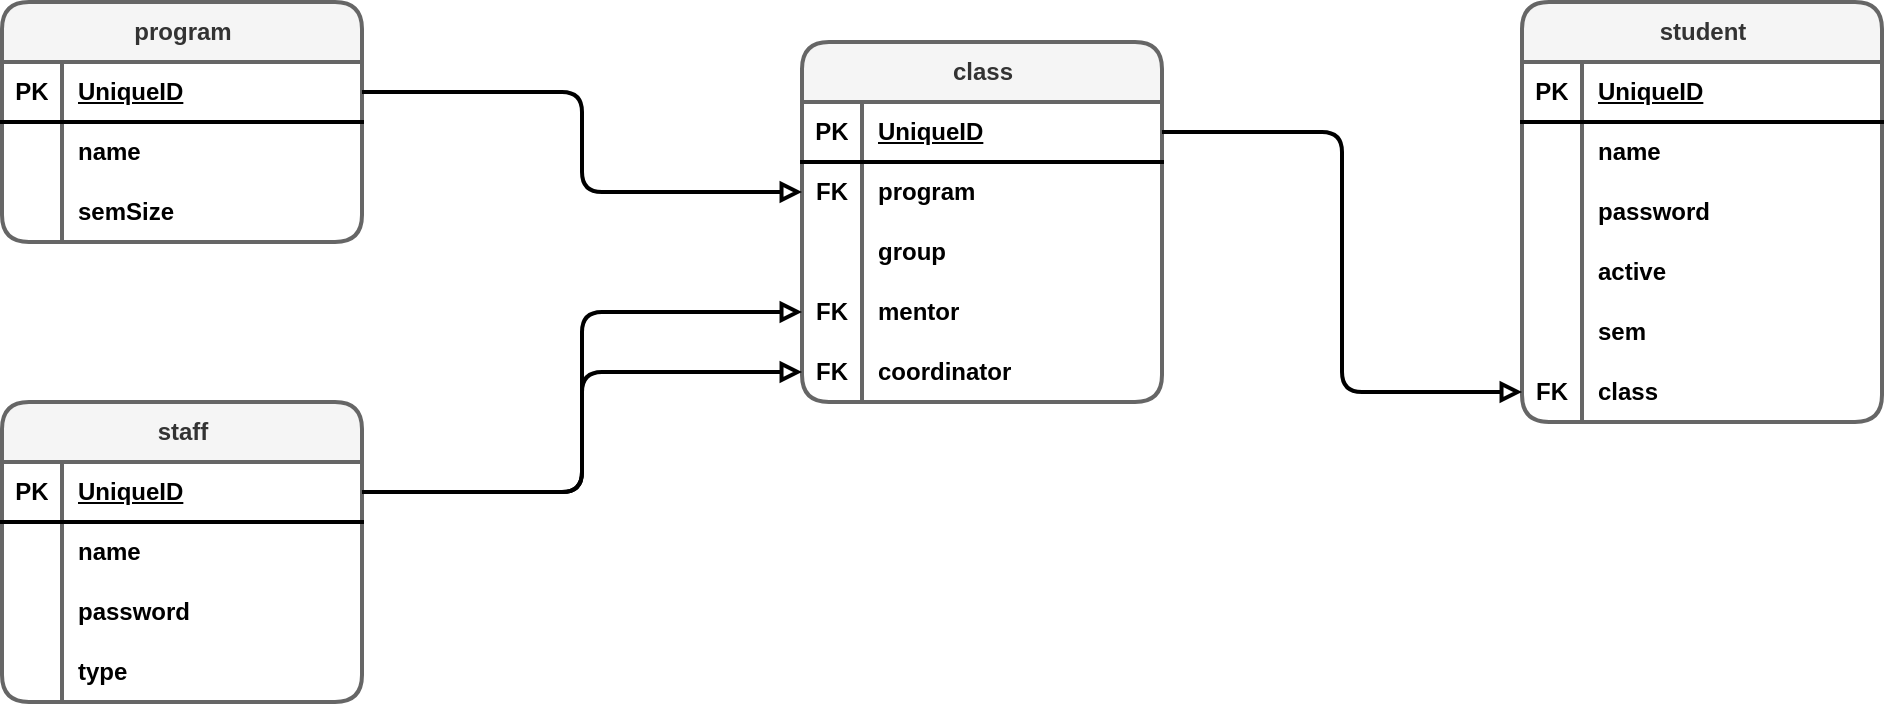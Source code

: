 <mxfile version="24.2.1" type="github">
  <diagram name="Page-1" id="ZDNNRLV603nkIxV9F6Sn">
    <mxGraphModel dx="2284" dy="831" grid="1" gridSize="10" guides="1" tooltips="1" connect="1" arrows="1" fold="1" page="0" pageScale="1" pageWidth="850" pageHeight="1100" math="0" shadow="0">
      <root>
        <mxCell id="0" />
        <mxCell id="1" parent="0" />
        <mxCell id="JDPoeaviNPdA7aaqJgDD-18" value="program" style="shape=table;startSize=30;container=1;collapsible=1;childLayout=tableLayout;fixedRows=1;rowLines=0;fontStyle=1;align=center;resizeLast=1;html=1;rounded=1;strokeColor=#666666;strokeWidth=2;verticalAlign=middle;fontFamily=Helvetica;fontSize=12;fontColor=#333333;fillColor=#f5f5f5;" parent="1" vertex="1">
          <mxGeometry x="-150" y="160" width="180" height="120" as="geometry" />
        </mxCell>
        <mxCell id="JDPoeaviNPdA7aaqJgDD-19" value="" style="shape=tableRow;horizontal=0;startSize=0;swimlaneHead=0;swimlaneBody=0;fillColor=none;collapsible=0;dropTarget=0;points=[[0,0.5],[1,0.5]];portConstraint=eastwest;top=0;left=0;right=0;bottom=1;rounded=1;strokeColor=default;strokeWidth=2;align=center;verticalAlign=middle;fontFamily=Helvetica;fontSize=12;fontColor=default;fontStyle=1;" parent="JDPoeaviNPdA7aaqJgDD-18" vertex="1">
          <mxGeometry y="30" width="180" height="30" as="geometry" />
        </mxCell>
        <mxCell id="JDPoeaviNPdA7aaqJgDD-20" value="PK" style="shape=partialRectangle;connectable=0;fillColor=none;top=0;left=0;bottom=0;right=0;fontStyle=1;overflow=hidden;whiteSpace=wrap;html=1;rounded=1;strokeColor=default;strokeWidth=2;align=center;verticalAlign=middle;fontFamily=Helvetica;fontSize=12;fontColor=default;" parent="JDPoeaviNPdA7aaqJgDD-19" vertex="1">
          <mxGeometry width="30" height="30" as="geometry">
            <mxRectangle width="30" height="30" as="alternateBounds" />
          </mxGeometry>
        </mxCell>
        <mxCell id="JDPoeaviNPdA7aaqJgDD-21" value="UniqueID" style="shape=partialRectangle;connectable=0;fillColor=none;top=0;left=0;bottom=0;right=0;align=left;spacingLeft=6;fontStyle=5;overflow=hidden;whiteSpace=wrap;html=1;rounded=1;strokeColor=default;strokeWidth=2;verticalAlign=middle;fontFamily=Helvetica;fontSize=12;fontColor=default;" parent="JDPoeaviNPdA7aaqJgDD-19" vertex="1">
          <mxGeometry x="30" width="150" height="30" as="geometry">
            <mxRectangle width="150" height="30" as="alternateBounds" />
          </mxGeometry>
        </mxCell>
        <mxCell id="JDPoeaviNPdA7aaqJgDD-22" value="" style="shape=tableRow;horizontal=0;startSize=0;swimlaneHead=0;swimlaneBody=0;fillColor=none;collapsible=0;dropTarget=0;points=[[0,0.5],[1,0.5]];portConstraint=eastwest;top=0;left=0;right=0;bottom=0;rounded=1;strokeColor=default;strokeWidth=2;align=center;verticalAlign=middle;fontFamily=Helvetica;fontSize=12;fontColor=default;fontStyle=1;" parent="JDPoeaviNPdA7aaqJgDD-18" vertex="1">
          <mxGeometry y="60" width="180" height="30" as="geometry" />
        </mxCell>
        <mxCell id="JDPoeaviNPdA7aaqJgDD-23" value="" style="shape=partialRectangle;connectable=0;fillColor=none;top=0;left=0;bottom=0;right=0;editable=1;overflow=hidden;whiteSpace=wrap;html=1;rounded=1;strokeColor=default;strokeWidth=2;align=center;verticalAlign=middle;fontFamily=Helvetica;fontSize=12;fontColor=default;fontStyle=1;" parent="JDPoeaviNPdA7aaqJgDD-22" vertex="1">
          <mxGeometry width="30" height="30" as="geometry">
            <mxRectangle width="30" height="30" as="alternateBounds" />
          </mxGeometry>
        </mxCell>
        <mxCell id="JDPoeaviNPdA7aaqJgDD-24" value="name" style="shape=partialRectangle;connectable=0;fillColor=none;top=0;left=0;bottom=0;right=0;align=left;spacingLeft=6;overflow=hidden;whiteSpace=wrap;html=1;rounded=1;strokeColor=default;strokeWidth=2;verticalAlign=middle;fontFamily=Helvetica;fontSize=12;fontColor=default;fontStyle=1;" parent="JDPoeaviNPdA7aaqJgDD-22" vertex="1">
          <mxGeometry x="30" width="150" height="30" as="geometry">
            <mxRectangle width="150" height="30" as="alternateBounds" />
          </mxGeometry>
        </mxCell>
        <mxCell id="JDPoeaviNPdA7aaqJgDD-25" value="" style="shape=tableRow;horizontal=0;startSize=0;swimlaneHead=0;swimlaneBody=0;fillColor=none;collapsible=0;dropTarget=0;points=[[0,0.5],[1,0.5]];portConstraint=eastwest;top=0;left=0;right=0;bottom=0;rounded=1;strokeColor=default;strokeWidth=2;align=center;verticalAlign=middle;fontFamily=Helvetica;fontSize=12;fontColor=default;fontStyle=1;" parent="JDPoeaviNPdA7aaqJgDD-18" vertex="1">
          <mxGeometry y="90" width="180" height="30" as="geometry" />
        </mxCell>
        <mxCell id="JDPoeaviNPdA7aaqJgDD-26" value="" style="shape=partialRectangle;connectable=0;fillColor=none;top=0;left=0;bottom=0;right=0;editable=1;overflow=hidden;whiteSpace=wrap;html=1;rounded=1;strokeColor=default;strokeWidth=2;align=center;verticalAlign=middle;fontFamily=Helvetica;fontSize=12;fontColor=default;fontStyle=1;" parent="JDPoeaviNPdA7aaqJgDD-25" vertex="1">
          <mxGeometry width="30" height="30" as="geometry">
            <mxRectangle width="30" height="30" as="alternateBounds" />
          </mxGeometry>
        </mxCell>
        <mxCell id="JDPoeaviNPdA7aaqJgDD-27" value="semSize" style="shape=partialRectangle;connectable=0;fillColor=none;top=0;left=0;bottom=0;right=0;align=left;spacingLeft=6;overflow=hidden;whiteSpace=wrap;html=1;rounded=1;strokeColor=default;strokeWidth=2;verticalAlign=middle;fontFamily=Helvetica;fontSize=12;fontColor=default;fontStyle=1;" parent="JDPoeaviNPdA7aaqJgDD-25" vertex="1">
          <mxGeometry x="30" width="150" height="30" as="geometry">
            <mxRectangle width="150" height="30" as="alternateBounds" />
          </mxGeometry>
        </mxCell>
        <mxCell id="JDPoeaviNPdA7aaqJgDD-31" value="staff" style="shape=table;startSize=30;container=1;collapsible=1;childLayout=tableLayout;fixedRows=1;rowLines=0;fontStyle=1;align=center;resizeLast=1;html=1;rounded=1;strokeColor=#666666;strokeWidth=2;verticalAlign=middle;fontFamily=Helvetica;fontSize=12;fontColor=#333333;fillColor=#f5f5f5;" parent="1" vertex="1">
          <mxGeometry x="-150" y="360" width="180" height="150" as="geometry" />
        </mxCell>
        <mxCell id="JDPoeaviNPdA7aaqJgDD-32" value="" style="shape=tableRow;horizontal=0;startSize=0;swimlaneHead=0;swimlaneBody=0;fillColor=none;collapsible=0;dropTarget=0;points=[[0,0.5],[1,0.5]];portConstraint=eastwest;top=0;left=0;right=0;bottom=1;rounded=1;strokeColor=default;strokeWidth=2;align=center;verticalAlign=middle;fontFamily=Helvetica;fontSize=12;fontColor=default;fontStyle=1;" parent="JDPoeaviNPdA7aaqJgDD-31" vertex="1">
          <mxGeometry y="30" width="180" height="30" as="geometry" />
        </mxCell>
        <mxCell id="JDPoeaviNPdA7aaqJgDD-33" value="PK" style="shape=partialRectangle;connectable=0;fillColor=none;top=0;left=0;bottom=0;right=0;fontStyle=1;overflow=hidden;whiteSpace=wrap;html=1;rounded=1;strokeColor=default;strokeWidth=2;align=center;verticalAlign=middle;fontFamily=Helvetica;fontSize=12;fontColor=default;" parent="JDPoeaviNPdA7aaqJgDD-32" vertex="1">
          <mxGeometry width="30" height="30" as="geometry">
            <mxRectangle width="30" height="30" as="alternateBounds" />
          </mxGeometry>
        </mxCell>
        <mxCell id="JDPoeaviNPdA7aaqJgDD-34" value="UniqueID" style="shape=partialRectangle;connectable=0;fillColor=none;top=0;left=0;bottom=0;right=0;align=left;spacingLeft=6;fontStyle=5;overflow=hidden;whiteSpace=wrap;html=1;rounded=1;strokeColor=default;strokeWidth=2;verticalAlign=middle;fontFamily=Helvetica;fontSize=12;fontColor=default;" parent="JDPoeaviNPdA7aaqJgDD-32" vertex="1">
          <mxGeometry x="30" width="150" height="30" as="geometry">
            <mxRectangle width="150" height="30" as="alternateBounds" />
          </mxGeometry>
        </mxCell>
        <mxCell id="JDPoeaviNPdA7aaqJgDD-35" value="" style="shape=tableRow;horizontal=0;startSize=0;swimlaneHead=0;swimlaneBody=0;fillColor=none;collapsible=0;dropTarget=0;points=[[0,0.5],[1,0.5]];portConstraint=eastwest;top=0;left=0;right=0;bottom=0;rounded=1;strokeColor=default;strokeWidth=2;align=center;verticalAlign=middle;fontFamily=Helvetica;fontSize=12;fontColor=default;fontStyle=1;" parent="JDPoeaviNPdA7aaqJgDD-31" vertex="1">
          <mxGeometry y="60" width="180" height="30" as="geometry" />
        </mxCell>
        <mxCell id="JDPoeaviNPdA7aaqJgDD-36" value="" style="shape=partialRectangle;connectable=0;fillColor=none;top=0;left=0;bottom=0;right=0;editable=1;overflow=hidden;whiteSpace=wrap;html=1;rounded=1;strokeColor=default;strokeWidth=2;align=center;verticalAlign=middle;fontFamily=Helvetica;fontSize=12;fontColor=default;fontStyle=1;" parent="JDPoeaviNPdA7aaqJgDD-35" vertex="1">
          <mxGeometry width="30" height="30" as="geometry">
            <mxRectangle width="30" height="30" as="alternateBounds" />
          </mxGeometry>
        </mxCell>
        <mxCell id="JDPoeaviNPdA7aaqJgDD-37" value="name" style="shape=partialRectangle;connectable=0;fillColor=none;top=0;left=0;bottom=0;right=0;align=left;spacingLeft=6;overflow=hidden;whiteSpace=wrap;html=1;rounded=1;strokeColor=default;strokeWidth=2;verticalAlign=middle;fontFamily=Helvetica;fontSize=12;fontColor=default;fontStyle=1;" parent="JDPoeaviNPdA7aaqJgDD-35" vertex="1">
          <mxGeometry x="30" width="150" height="30" as="geometry">
            <mxRectangle width="150" height="30" as="alternateBounds" />
          </mxGeometry>
        </mxCell>
        <mxCell id="JDPoeaviNPdA7aaqJgDD-38" value="" style="shape=tableRow;horizontal=0;startSize=0;swimlaneHead=0;swimlaneBody=0;fillColor=none;collapsible=0;dropTarget=0;points=[[0,0.5],[1,0.5]];portConstraint=eastwest;top=0;left=0;right=0;bottom=0;rounded=1;strokeColor=default;strokeWidth=2;align=center;verticalAlign=middle;fontFamily=Helvetica;fontSize=12;fontColor=default;fontStyle=1;" parent="JDPoeaviNPdA7aaqJgDD-31" vertex="1">
          <mxGeometry y="90" width="180" height="30" as="geometry" />
        </mxCell>
        <mxCell id="JDPoeaviNPdA7aaqJgDD-39" value="" style="shape=partialRectangle;connectable=0;fillColor=none;top=0;left=0;bottom=0;right=0;editable=1;overflow=hidden;whiteSpace=wrap;html=1;rounded=1;strokeColor=default;strokeWidth=2;align=center;verticalAlign=middle;fontFamily=Helvetica;fontSize=12;fontColor=default;fontStyle=1;" parent="JDPoeaviNPdA7aaqJgDD-38" vertex="1">
          <mxGeometry width="30" height="30" as="geometry">
            <mxRectangle width="30" height="30" as="alternateBounds" />
          </mxGeometry>
        </mxCell>
        <mxCell id="JDPoeaviNPdA7aaqJgDD-40" value="password" style="shape=partialRectangle;connectable=0;fillColor=none;top=0;left=0;bottom=0;right=0;align=left;spacingLeft=6;overflow=hidden;whiteSpace=wrap;html=1;rounded=1;strokeColor=default;strokeWidth=2;verticalAlign=middle;fontFamily=Helvetica;fontSize=12;fontColor=default;fontStyle=1;" parent="JDPoeaviNPdA7aaqJgDD-38" vertex="1">
          <mxGeometry x="30" width="150" height="30" as="geometry">
            <mxRectangle width="150" height="30" as="alternateBounds" />
          </mxGeometry>
        </mxCell>
        <mxCell id="CuE1meKzxwOfA0reKoxn-1" value="" style="shape=tableRow;horizontal=0;startSize=0;swimlaneHead=0;swimlaneBody=0;fillColor=none;collapsible=0;dropTarget=0;points=[[0,0.5],[1,0.5]];portConstraint=eastwest;top=0;left=0;right=0;bottom=0;rounded=1;strokeColor=default;strokeWidth=2;align=center;verticalAlign=middle;fontFamily=Helvetica;fontSize=12;fontColor=default;fontStyle=1;" parent="JDPoeaviNPdA7aaqJgDD-31" vertex="1">
          <mxGeometry y="120" width="180" height="30" as="geometry" />
        </mxCell>
        <mxCell id="CuE1meKzxwOfA0reKoxn-2" value="" style="shape=partialRectangle;connectable=0;fillColor=none;top=0;left=0;bottom=0;right=0;editable=1;overflow=hidden;whiteSpace=wrap;html=1;rounded=1;strokeColor=default;strokeWidth=2;align=center;verticalAlign=middle;fontFamily=Helvetica;fontSize=12;fontColor=default;fontStyle=1;" parent="CuE1meKzxwOfA0reKoxn-1" vertex="1">
          <mxGeometry width="30" height="30" as="geometry">
            <mxRectangle width="30" height="30" as="alternateBounds" />
          </mxGeometry>
        </mxCell>
        <mxCell id="CuE1meKzxwOfA0reKoxn-3" value="type" style="shape=partialRectangle;connectable=0;fillColor=none;top=0;left=0;bottom=0;right=0;align=left;spacingLeft=6;overflow=hidden;whiteSpace=wrap;html=1;rounded=1;strokeColor=default;strokeWidth=2;verticalAlign=middle;fontFamily=Helvetica;fontSize=12;fontColor=default;fontStyle=1;" parent="CuE1meKzxwOfA0reKoxn-1" vertex="1">
          <mxGeometry x="30" width="150" height="30" as="geometry">
            <mxRectangle width="150" height="30" as="alternateBounds" />
          </mxGeometry>
        </mxCell>
        <mxCell id="JDPoeaviNPdA7aaqJgDD-41" value="class" style="shape=table;startSize=30;container=1;collapsible=1;childLayout=tableLayout;fixedRows=1;rowLines=0;fontStyle=1;align=center;resizeLast=1;html=1;rounded=1;strokeColor=#666666;strokeWidth=2;verticalAlign=middle;fontFamily=Helvetica;fontSize=12;fontColor=#333333;fillColor=#f5f5f5;shadow=0;" parent="1" vertex="1">
          <mxGeometry x="250" y="180" width="180" height="180" as="geometry" />
        </mxCell>
        <mxCell id="JDPoeaviNPdA7aaqJgDD-42" value="" style="shape=tableRow;horizontal=0;startSize=0;swimlaneHead=0;swimlaneBody=0;fillColor=none;collapsible=0;dropTarget=0;points=[[0,0.5],[1,0.5]];portConstraint=eastwest;top=0;left=0;right=0;bottom=1;rounded=1;strokeColor=default;strokeWidth=2;align=center;verticalAlign=middle;fontFamily=Helvetica;fontSize=12;fontColor=default;fontStyle=1;" parent="JDPoeaviNPdA7aaqJgDD-41" vertex="1">
          <mxGeometry y="30" width="180" height="30" as="geometry" />
        </mxCell>
        <mxCell id="JDPoeaviNPdA7aaqJgDD-43" value="PK" style="shape=partialRectangle;connectable=0;fillColor=none;top=0;left=0;bottom=0;right=0;fontStyle=1;overflow=hidden;whiteSpace=wrap;html=1;rounded=1;strokeColor=default;strokeWidth=2;align=center;verticalAlign=middle;fontFamily=Helvetica;fontSize=12;fontColor=default;" parent="JDPoeaviNPdA7aaqJgDD-42" vertex="1">
          <mxGeometry width="30" height="30" as="geometry">
            <mxRectangle width="30" height="30" as="alternateBounds" />
          </mxGeometry>
        </mxCell>
        <mxCell id="JDPoeaviNPdA7aaqJgDD-44" value="UniqueID" style="shape=partialRectangle;connectable=0;fillColor=none;top=0;left=0;bottom=0;right=0;align=left;spacingLeft=6;fontStyle=5;overflow=hidden;whiteSpace=wrap;html=1;rounded=1;strokeColor=default;strokeWidth=2;verticalAlign=middle;fontFamily=Helvetica;fontSize=12;fontColor=default;" parent="JDPoeaviNPdA7aaqJgDD-42" vertex="1">
          <mxGeometry x="30" width="150" height="30" as="geometry">
            <mxRectangle width="150" height="30" as="alternateBounds" />
          </mxGeometry>
        </mxCell>
        <mxCell id="JDPoeaviNPdA7aaqJgDD-45" value="" style="shape=tableRow;horizontal=0;startSize=0;swimlaneHead=0;swimlaneBody=0;fillColor=none;collapsible=0;dropTarget=0;points=[[0,0.5],[1,0.5]];portConstraint=eastwest;top=0;left=0;right=0;bottom=0;rounded=1;strokeColor=default;strokeWidth=2;align=center;verticalAlign=middle;fontFamily=Helvetica;fontSize=12;fontColor=default;fontStyle=1;" parent="JDPoeaviNPdA7aaqJgDD-41" vertex="1">
          <mxGeometry y="60" width="180" height="30" as="geometry" />
        </mxCell>
        <mxCell id="JDPoeaviNPdA7aaqJgDD-46" value="FK" style="shape=partialRectangle;connectable=0;fillColor=none;top=0;left=0;bottom=0;right=0;editable=1;overflow=hidden;whiteSpace=wrap;html=1;rounded=1;strokeColor=default;strokeWidth=2;align=center;verticalAlign=middle;fontFamily=Helvetica;fontSize=12;fontColor=default;fontStyle=1;" parent="JDPoeaviNPdA7aaqJgDD-45" vertex="1">
          <mxGeometry width="30" height="30" as="geometry">
            <mxRectangle width="30" height="30" as="alternateBounds" />
          </mxGeometry>
        </mxCell>
        <mxCell id="JDPoeaviNPdA7aaqJgDD-47" value="program" style="shape=partialRectangle;connectable=0;fillColor=none;top=0;left=0;bottom=0;right=0;align=left;spacingLeft=6;overflow=hidden;whiteSpace=wrap;html=1;rounded=1;strokeColor=default;strokeWidth=2;verticalAlign=middle;fontFamily=Helvetica;fontSize=12;fontColor=default;fontStyle=1;" parent="JDPoeaviNPdA7aaqJgDD-45" vertex="1">
          <mxGeometry x="30" width="150" height="30" as="geometry">
            <mxRectangle width="150" height="30" as="alternateBounds" />
          </mxGeometry>
        </mxCell>
        <mxCell id="JDPoeaviNPdA7aaqJgDD-48" value="" style="shape=tableRow;horizontal=0;startSize=0;swimlaneHead=0;swimlaneBody=0;fillColor=none;collapsible=0;dropTarget=0;points=[[0,0.5],[1,0.5]];portConstraint=eastwest;top=0;left=0;right=0;bottom=0;rounded=1;strokeColor=default;strokeWidth=2;align=center;verticalAlign=middle;fontFamily=Helvetica;fontSize=12;fontColor=default;fontStyle=1;" parent="JDPoeaviNPdA7aaqJgDD-41" vertex="1">
          <mxGeometry y="90" width="180" height="30" as="geometry" />
        </mxCell>
        <mxCell id="JDPoeaviNPdA7aaqJgDD-49" value="" style="shape=partialRectangle;connectable=0;fillColor=none;top=0;left=0;bottom=0;right=0;editable=1;overflow=hidden;whiteSpace=wrap;html=1;rounded=1;strokeColor=default;strokeWidth=2;align=center;verticalAlign=middle;fontFamily=Helvetica;fontSize=12;fontColor=default;fontStyle=1;" parent="JDPoeaviNPdA7aaqJgDD-48" vertex="1">
          <mxGeometry width="30" height="30" as="geometry">
            <mxRectangle width="30" height="30" as="alternateBounds" />
          </mxGeometry>
        </mxCell>
        <mxCell id="JDPoeaviNPdA7aaqJgDD-50" value="group" style="shape=partialRectangle;connectable=0;fillColor=none;top=0;left=0;bottom=0;right=0;align=left;spacingLeft=6;overflow=hidden;whiteSpace=wrap;html=1;rounded=1;strokeColor=default;strokeWidth=2;verticalAlign=middle;fontFamily=Helvetica;fontSize=12;fontColor=default;fontStyle=1;" parent="JDPoeaviNPdA7aaqJgDD-48" vertex="1">
          <mxGeometry x="30" width="150" height="30" as="geometry">
            <mxRectangle width="150" height="30" as="alternateBounds" />
          </mxGeometry>
        </mxCell>
        <mxCell id="JDPoeaviNPdA7aaqJgDD-51" value="" style="shape=tableRow;horizontal=0;startSize=0;swimlaneHead=0;swimlaneBody=0;fillColor=none;collapsible=0;dropTarget=0;points=[[0,0.5],[1,0.5]];portConstraint=eastwest;top=0;left=0;right=0;bottom=0;rounded=1;strokeColor=default;strokeWidth=2;align=center;verticalAlign=middle;fontFamily=Helvetica;fontSize=12;fontColor=default;fontStyle=1;" parent="JDPoeaviNPdA7aaqJgDD-41" vertex="1">
          <mxGeometry y="120" width="180" height="30" as="geometry" />
        </mxCell>
        <mxCell id="JDPoeaviNPdA7aaqJgDD-52" value="FK" style="shape=partialRectangle;connectable=0;fillColor=none;top=0;left=0;bottom=0;right=0;editable=1;overflow=hidden;whiteSpace=wrap;html=1;rounded=1;strokeColor=default;strokeWidth=2;align=center;verticalAlign=middle;fontFamily=Helvetica;fontSize=12;fontColor=default;fontStyle=1;" parent="JDPoeaviNPdA7aaqJgDD-51" vertex="1">
          <mxGeometry width="30" height="30" as="geometry">
            <mxRectangle width="30" height="30" as="alternateBounds" />
          </mxGeometry>
        </mxCell>
        <mxCell id="JDPoeaviNPdA7aaqJgDD-53" value="mentor" style="shape=partialRectangle;connectable=0;fillColor=none;top=0;left=0;bottom=0;right=0;align=left;spacingLeft=6;overflow=hidden;whiteSpace=wrap;html=1;rounded=1;strokeColor=default;strokeWidth=2;verticalAlign=middle;fontFamily=Helvetica;fontSize=12;fontColor=default;fontStyle=1;" parent="JDPoeaviNPdA7aaqJgDD-51" vertex="1">
          <mxGeometry x="30" width="150" height="30" as="geometry">
            <mxRectangle width="150" height="30" as="alternateBounds" />
          </mxGeometry>
        </mxCell>
        <mxCell id="JDPoeaviNPdA7aaqJgDD-54" value="" style="shape=tableRow;horizontal=0;startSize=0;swimlaneHead=0;swimlaneBody=0;fillColor=none;collapsible=0;dropTarget=0;points=[[0,0.5],[1,0.5]];portConstraint=eastwest;top=0;left=0;right=0;bottom=0;rounded=1;strokeColor=default;strokeWidth=2;align=center;verticalAlign=middle;fontFamily=Helvetica;fontSize=12;fontColor=default;fontStyle=1;" parent="JDPoeaviNPdA7aaqJgDD-41" vertex="1">
          <mxGeometry y="150" width="180" height="30" as="geometry" />
        </mxCell>
        <mxCell id="JDPoeaviNPdA7aaqJgDD-55" value="FK" style="shape=partialRectangle;connectable=0;fillColor=none;top=0;left=0;bottom=0;right=0;editable=1;overflow=hidden;whiteSpace=wrap;html=1;rounded=1;strokeColor=default;strokeWidth=2;align=center;verticalAlign=middle;fontFamily=Helvetica;fontSize=12;fontColor=default;fontStyle=1;" parent="JDPoeaviNPdA7aaqJgDD-54" vertex="1">
          <mxGeometry width="30" height="30" as="geometry">
            <mxRectangle width="30" height="30" as="alternateBounds" />
          </mxGeometry>
        </mxCell>
        <mxCell id="JDPoeaviNPdA7aaqJgDD-56" value="coordinator" style="shape=partialRectangle;connectable=0;fillColor=none;top=0;left=0;bottom=0;right=0;align=left;spacingLeft=6;overflow=hidden;whiteSpace=wrap;html=1;rounded=1;strokeColor=default;strokeWidth=2;verticalAlign=middle;fontFamily=Helvetica;fontSize=12;fontColor=default;fontStyle=1;" parent="JDPoeaviNPdA7aaqJgDD-54" vertex="1">
          <mxGeometry x="30" width="150" height="30" as="geometry">
            <mxRectangle width="150" height="30" as="alternateBounds" />
          </mxGeometry>
        </mxCell>
        <mxCell id="JDPoeaviNPdA7aaqJgDD-61" style="edgeStyle=orthogonalEdgeStyle;curved=0;rounded=1;jumpStyle=arc;jumpSize=10;orthogonalLoop=1;jettySize=auto;html=1;strokeColor=default;strokeWidth=2;align=center;verticalAlign=middle;fontFamily=Helvetica;fontSize=12;fontColor=default;fontStyle=1;labelBackgroundColor=default;endArrow=block;endFill=0;" parent="1" source="JDPoeaviNPdA7aaqJgDD-32" target="JDPoeaviNPdA7aaqJgDD-51" edge="1">
          <mxGeometry relative="1" as="geometry" />
        </mxCell>
        <mxCell id="JDPoeaviNPdA7aaqJgDD-64" style="edgeStyle=orthogonalEdgeStyle;curved=0;rounded=1;jumpStyle=arc;jumpSize=10;orthogonalLoop=1;jettySize=auto;html=1;strokeColor=default;strokeWidth=2;align=center;verticalAlign=middle;fontFamily=Helvetica;fontSize=12;fontColor=default;fontStyle=1;labelBackgroundColor=default;endArrow=block;endFill=0;" parent="1" source="JDPoeaviNPdA7aaqJgDD-32" target="JDPoeaviNPdA7aaqJgDD-54" edge="1">
          <mxGeometry relative="1" as="geometry" />
        </mxCell>
        <mxCell id="JDPoeaviNPdA7aaqJgDD-65" style="edgeStyle=orthogonalEdgeStyle;curved=0;rounded=1;jumpStyle=arc;jumpSize=10;orthogonalLoop=1;jettySize=auto;html=1;strokeColor=default;strokeWidth=2;align=center;verticalAlign=middle;fontFamily=Helvetica;fontSize=12;fontColor=default;fontStyle=1;labelBackgroundColor=default;endArrow=block;endFill=0;" parent="1" source="JDPoeaviNPdA7aaqJgDD-19" target="JDPoeaviNPdA7aaqJgDD-45" edge="1">
          <mxGeometry relative="1" as="geometry" />
        </mxCell>
        <mxCell id="JDPoeaviNPdA7aaqJgDD-66" value="student" style="shape=table;startSize=30;container=1;collapsible=1;childLayout=tableLayout;fixedRows=1;rowLines=0;fontStyle=1;align=center;resizeLast=1;html=1;rounded=1;strokeColor=#666666;strokeWidth=2;verticalAlign=middle;fontFamily=Helvetica;fontSize=12;fontColor=#333333;fillColor=#f5f5f5;" parent="1" vertex="1">
          <mxGeometry x="610" y="160" width="180" height="210" as="geometry" />
        </mxCell>
        <mxCell id="JDPoeaviNPdA7aaqJgDD-67" value="" style="shape=tableRow;horizontal=0;startSize=0;swimlaneHead=0;swimlaneBody=0;fillColor=none;collapsible=0;dropTarget=0;points=[[0,0.5],[1,0.5]];portConstraint=eastwest;top=0;left=0;right=0;bottom=1;rounded=1;strokeColor=default;strokeWidth=2;align=center;verticalAlign=middle;fontFamily=Helvetica;fontSize=12;fontColor=default;fontStyle=1;" parent="JDPoeaviNPdA7aaqJgDD-66" vertex="1">
          <mxGeometry y="30" width="180" height="30" as="geometry" />
        </mxCell>
        <mxCell id="JDPoeaviNPdA7aaqJgDD-68" value="PK" style="shape=partialRectangle;connectable=0;fillColor=none;top=0;left=0;bottom=0;right=0;fontStyle=1;overflow=hidden;whiteSpace=wrap;html=1;rounded=1;strokeColor=default;strokeWidth=2;align=center;verticalAlign=middle;fontFamily=Helvetica;fontSize=12;fontColor=default;" parent="JDPoeaviNPdA7aaqJgDD-67" vertex="1">
          <mxGeometry width="30" height="30" as="geometry">
            <mxRectangle width="30" height="30" as="alternateBounds" />
          </mxGeometry>
        </mxCell>
        <mxCell id="JDPoeaviNPdA7aaqJgDD-69" value="UniqueID" style="shape=partialRectangle;connectable=0;fillColor=none;top=0;left=0;bottom=0;right=0;align=left;spacingLeft=6;fontStyle=5;overflow=hidden;whiteSpace=wrap;html=1;rounded=1;strokeColor=default;strokeWidth=2;verticalAlign=middle;fontFamily=Helvetica;fontSize=12;fontColor=default;" parent="JDPoeaviNPdA7aaqJgDD-67" vertex="1">
          <mxGeometry x="30" width="150" height="30" as="geometry">
            <mxRectangle width="150" height="30" as="alternateBounds" />
          </mxGeometry>
        </mxCell>
        <mxCell id="JDPoeaviNPdA7aaqJgDD-70" value="" style="shape=tableRow;horizontal=0;startSize=0;swimlaneHead=0;swimlaneBody=0;fillColor=none;collapsible=0;dropTarget=0;points=[[0,0.5],[1,0.5]];portConstraint=eastwest;top=0;left=0;right=0;bottom=0;rounded=1;strokeColor=default;strokeWidth=2;align=center;verticalAlign=middle;fontFamily=Helvetica;fontSize=12;fontColor=default;fontStyle=1;" parent="JDPoeaviNPdA7aaqJgDD-66" vertex="1">
          <mxGeometry y="60" width="180" height="30" as="geometry" />
        </mxCell>
        <mxCell id="JDPoeaviNPdA7aaqJgDD-71" value="" style="shape=partialRectangle;connectable=0;fillColor=none;top=0;left=0;bottom=0;right=0;editable=1;overflow=hidden;whiteSpace=wrap;html=1;rounded=1;strokeColor=default;strokeWidth=2;align=center;verticalAlign=middle;fontFamily=Helvetica;fontSize=12;fontColor=default;fontStyle=1;" parent="JDPoeaviNPdA7aaqJgDD-70" vertex="1">
          <mxGeometry width="30" height="30" as="geometry">
            <mxRectangle width="30" height="30" as="alternateBounds" />
          </mxGeometry>
        </mxCell>
        <mxCell id="JDPoeaviNPdA7aaqJgDD-72" value="name" style="shape=partialRectangle;connectable=0;fillColor=none;top=0;left=0;bottom=0;right=0;align=left;spacingLeft=6;overflow=hidden;whiteSpace=wrap;html=1;rounded=1;strokeColor=default;strokeWidth=2;verticalAlign=middle;fontFamily=Helvetica;fontSize=12;fontColor=default;fontStyle=1;" parent="JDPoeaviNPdA7aaqJgDD-70" vertex="1">
          <mxGeometry x="30" width="150" height="30" as="geometry">
            <mxRectangle width="150" height="30" as="alternateBounds" />
          </mxGeometry>
        </mxCell>
        <mxCell id="JDPoeaviNPdA7aaqJgDD-73" value="" style="shape=tableRow;horizontal=0;startSize=0;swimlaneHead=0;swimlaneBody=0;fillColor=none;collapsible=0;dropTarget=0;points=[[0,0.5],[1,0.5]];portConstraint=eastwest;top=0;left=0;right=0;bottom=0;rounded=1;strokeColor=default;strokeWidth=2;align=center;verticalAlign=middle;fontFamily=Helvetica;fontSize=12;fontColor=default;fontStyle=1;" parent="JDPoeaviNPdA7aaqJgDD-66" vertex="1">
          <mxGeometry y="90" width="180" height="30" as="geometry" />
        </mxCell>
        <mxCell id="JDPoeaviNPdA7aaqJgDD-74" value="" style="shape=partialRectangle;connectable=0;fillColor=none;top=0;left=0;bottom=0;right=0;editable=1;overflow=hidden;whiteSpace=wrap;html=1;rounded=1;strokeColor=default;strokeWidth=2;align=center;verticalAlign=middle;fontFamily=Helvetica;fontSize=12;fontColor=default;fontStyle=1;" parent="JDPoeaviNPdA7aaqJgDD-73" vertex="1">
          <mxGeometry width="30" height="30" as="geometry">
            <mxRectangle width="30" height="30" as="alternateBounds" />
          </mxGeometry>
        </mxCell>
        <mxCell id="JDPoeaviNPdA7aaqJgDD-75" value="password" style="shape=partialRectangle;connectable=0;fillColor=none;top=0;left=0;bottom=0;right=0;align=left;spacingLeft=6;overflow=hidden;whiteSpace=wrap;html=1;rounded=1;strokeColor=default;strokeWidth=2;verticalAlign=middle;fontFamily=Helvetica;fontSize=12;fontColor=default;fontStyle=1;" parent="JDPoeaviNPdA7aaqJgDD-73" vertex="1">
          <mxGeometry x="30" width="150" height="30" as="geometry">
            <mxRectangle width="150" height="30" as="alternateBounds" />
          </mxGeometry>
        </mxCell>
        <mxCell id="JDPoeaviNPdA7aaqJgDD-76" value="" style="shape=tableRow;horizontal=0;startSize=0;swimlaneHead=0;swimlaneBody=0;fillColor=none;collapsible=0;dropTarget=0;points=[[0,0.5],[1,0.5]];portConstraint=eastwest;top=0;left=0;right=0;bottom=0;rounded=1;strokeColor=default;strokeWidth=2;align=center;verticalAlign=middle;fontFamily=Helvetica;fontSize=12;fontColor=default;fontStyle=1;" parent="JDPoeaviNPdA7aaqJgDD-66" vertex="1">
          <mxGeometry y="120" width="180" height="30" as="geometry" />
        </mxCell>
        <mxCell id="JDPoeaviNPdA7aaqJgDD-77" value="" style="shape=partialRectangle;connectable=0;fillColor=none;top=0;left=0;bottom=0;right=0;editable=1;overflow=hidden;whiteSpace=wrap;html=1;rounded=1;strokeColor=default;strokeWidth=2;align=center;verticalAlign=middle;fontFamily=Helvetica;fontSize=12;fontColor=default;fontStyle=1;" parent="JDPoeaviNPdA7aaqJgDD-76" vertex="1">
          <mxGeometry width="30" height="30" as="geometry">
            <mxRectangle width="30" height="30" as="alternateBounds" />
          </mxGeometry>
        </mxCell>
        <mxCell id="JDPoeaviNPdA7aaqJgDD-78" value="active" style="shape=partialRectangle;connectable=0;fillColor=none;top=0;left=0;bottom=0;right=0;align=left;spacingLeft=6;overflow=hidden;whiteSpace=wrap;html=1;rounded=1;strokeColor=default;strokeWidth=2;verticalAlign=middle;fontFamily=Helvetica;fontSize=12;fontColor=default;fontStyle=1;" parent="JDPoeaviNPdA7aaqJgDD-76" vertex="1">
          <mxGeometry x="30" width="150" height="30" as="geometry">
            <mxRectangle width="150" height="30" as="alternateBounds" />
          </mxGeometry>
        </mxCell>
        <mxCell id="JDPoeaviNPdA7aaqJgDD-79" value="" style="shape=tableRow;horizontal=0;startSize=0;swimlaneHead=0;swimlaneBody=0;fillColor=none;collapsible=0;dropTarget=0;points=[[0,0.5],[1,0.5]];portConstraint=eastwest;top=0;left=0;right=0;bottom=0;rounded=1;strokeColor=default;strokeWidth=2;align=center;verticalAlign=middle;fontFamily=Helvetica;fontSize=12;fontColor=default;fontStyle=1;" parent="JDPoeaviNPdA7aaqJgDD-66" vertex="1">
          <mxGeometry y="150" width="180" height="30" as="geometry" />
        </mxCell>
        <mxCell id="JDPoeaviNPdA7aaqJgDD-80" value="" style="shape=partialRectangle;connectable=0;fillColor=none;top=0;left=0;bottom=0;right=0;editable=1;overflow=hidden;whiteSpace=wrap;html=1;rounded=1;strokeColor=default;strokeWidth=2;align=center;verticalAlign=middle;fontFamily=Helvetica;fontSize=12;fontColor=default;fontStyle=1;" parent="JDPoeaviNPdA7aaqJgDD-79" vertex="1">
          <mxGeometry width="30" height="30" as="geometry">
            <mxRectangle width="30" height="30" as="alternateBounds" />
          </mxGeometry>
        </mxCell>
        <mxCell id="JDPoeaviNPdA7aaqJgDD-81" value="sem" style="shape=partialRectangle;connectable=0;fillColor=none;top=0;left=0;bottom=0;right=0;align=left;spacingLeft=6;overflow=hidden;whiteSpace=wrap;html=1;rounded=1;strokeColor=default;strokeWidth=2;verticalAlign=middle;fontFamily=Helvetica;fontSize=12;fontColor=default;fontStyle=1;" parent="JDPoeaviNPdA7aaqJgDD-79" vertex="1">
          <mxGeometry x="30" width="150" height="30" as="geometry">
            <mxRectangle width="150" height="30" as="alternateBounds" />
          </mxGeometry>
        </mxCell>
        <mxCell id="JDPoeaviNPdA7aaqJgDD-82" value="" style="shape=tableRow;horizontal=0;startSize=0;swimlaneHead=0;swimlaneBody=0;fillColor=none;collapsible=0;dropTarget=0;points=[[0,0.5],[1,0.5]];portConstraint=eastwest;top=0;left=0;right=0;bottom=0;rounded=1;strokeColor=default;strokeWidth=2;align=center;verticalAlign=middle;fontFamily=Helvetica;fontSize=12;fontColor=default;fontStyle=1;" parent="JDPoeaviNPdA7aaqJgDD-66" vertex="1">
          <mxGeometry y="180" width="180" height="30" as="geometry" />
        </mxCell>
        <mxCell id="JDPoeaviNPdA7aaqJgDD-83" value="FK" style="shape=partialRectangle;connectable=0;fillColor=none;top=0;left=0;bottom=0;right=0;editable=1;overflow=hidden;whiteSpace=wrap;html=1;rounded=1;strokeColor=default;strokeWidth=2;align=center;verticalAlign=middle;fontFamily=Helvetica;fontSize=12;fontColor=default;fontStyle=1;" parent="JDPoeaviNPdA7aaqJgDD-82" vertex="1">
          <mxGeometry width="30" height="30" as="geometry">
            <mxRectangle width="30" height="30" as="alternateBounds" />
          </mxGeometry>
        </mxCell>
        <mxCell id="JDPoeaviNPdA7aaqJgDD-84" value="class" style="shape=partialRectangle;connectable=0;fillColor=none;top=0;left=0;bottom=0;right=0;align=left;spacingLeft=6;overflow=hidden;whiteSpace=wrap;html=1;rounded=1;strokeColor=default;strokeWidth=2;verticalAlign=middle;fontFamily=Helvetica;fontSize=12;fontColor=default;fontStyle=1;" parent="JDPoeaviNPdA7aaqJgDD-82" vertex="1">
          <mxGeometry x="30" width="150" height="30" as="geometry">
            <mxRectangle width="150" height="30" as="alternateBounds" />
          </mxGeometry>
        </mxCell>
        <mxCell id="CuE1meKzxwOfA0reKoxn-5" style="edgeStyle=orthogonalEdgeStyle;curved=0;rounded=1;jumpStyle=arc;jumpSize=10;orthogonalLoop=1;jettySize=auto;html=1;strokeColor=default;strokeWidth=2;align=center;verticalAlign=middle;fontFamily=Helvetica;fontSize=12;fontColor=#333333;fontStyle=1;labelBackgroundColor=default;endArrow=block;endFill=0;" parent="1" source="JDPoeaviNPdA7aaqJgDD-42" target="JDPoeaviNPdA7aaqJgDD-82" edge="1">
          <mxGeometry relative="1" as="geometry" />
        </mxCell>
      </root>
    </mxGraphModel>
  </diagram>
</mxfile>
